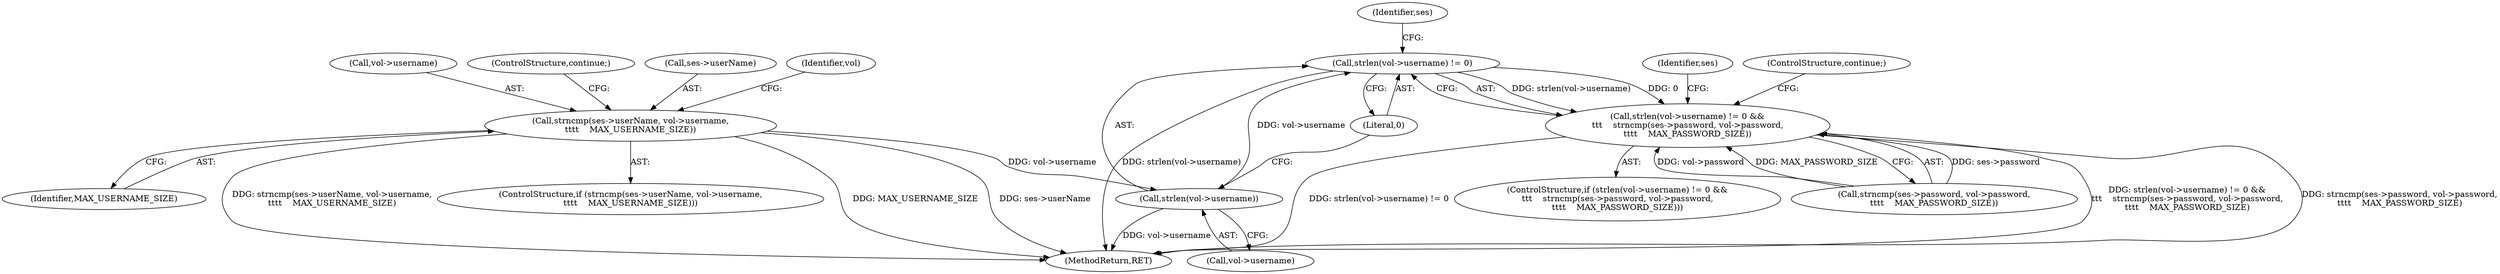 digraph "0_linux_4ff67b720c02c36e54d55b88c2931879b7db1cd2@API" {
"1000139" [label="(Call,strlen(vol->username) != 0)"];
"1000140" [label="(Call,strlen(vol->username))"];
"1000128" [label="(Call,strncmp(ses->userName, vol->username,\n\t\t\t\t    MAX_USERNAME_SIZE))"];
"1000138" [label="(Call,strlen(vol->username) != 0 &&\n\t\t\t    strncmp(ses->password, vol->password,\n\t\t\t\t    MAX_PASSWORD_SIZE))"];
"1000147" [label="(Identifier,ses)"];
"1000136" [label="(ControlStructure,continue;)"];
"1000168" [label="(MethodReturn,RET)"];
"1000137" [label="(ControlStructure,if (strlen(vol->username) != 0 &&\n\t\t\t    strncmp(ses->password, vol->password,\n\t\t\t\t    MAX_PASSWORD_SIZE)))"];
"1000156" [label="(Identifier,ses)"];
"1000129" [label="(Call,ses->userName)"];
"1000144" [label="(Literal,0)"];
"1000127" [label="(ControlStructure,if (strncmp(ses->userName, vol->username,\n\t\t\t\t    MAX_USERNAME_SIZE)))"];
"1000142" [label="(Identifier,vol)"];
"1000139" [label="(Call,strlen(vol->username) != 0)"];
"1000128" [label="(Call,strncmp(ses->userName, vol->username,\n\t\t\t\t    MAX_USERNAME_SIZE))"];
"1000138" [label="(Call,strlen(vol->username) != 0 &&\n\t\t\t    strncmp(ses->password, vol->password,\n\t\t\t\t    MAX_PASSWORD_SIZE))"];
"1000141" [label="(Call,vol->username)"];
"1000145" [label="(Call,strncmp(ses->password, vol->password,\n\t\t\t\t    MAX_PASSWORD_SIZE))"];
"1000132" [label="(Call,vol->username)"];
"1000135" [label="(Identifier,MAX_USERNAME_SIZE)"];
"1000153" [label="(ControlStructure,continue;)"];
"1000140" [label="(Call,strlen(vol->username))"];
"1000139" -> "1000138"  [label="AST: "];
"1000139" -> "1000144"  [label="CFG: "];
"1000140" -> "1000139"  [label="AST: "];
"1000144" -> "1000139"  [label="AST: "];
"1000147" -> "1000139"  [label="CFG: "];
"1000138" -> "1000139"  [label="CFG: "];
"1000139" -> "1000168"  [label="DDG: strlen(vol->username)"];
"1000139" -> "1000138"  [label="DDG: strlen(vol->username)"];
"1000139" -> "1000138"  [label="DDG: 0"];
"1000140" -> "1000139"  [label="DDG: vol->username"];
"1000140" -> "1000141"  [label="CFG: "];
"1000141" -> "1000140"  [label="AST: "];
"1000144" -> "1000140"  [label="CFG: "];
"1000140" -> "1000168"  [label="DDG: vol->username"];
"1000128" -> "1000140"  [label="DDG: vol->username"];
"1000128" -> "1000127"  [label="AST: "];
"1000128" -> "1000135"  [label="CFG: "];
"1000129" -> "1000128"  [label="AST: "];
"1000132" -> "1000128"  [label="AST: "];
"1000135" -> "1000128"  [label="AST: "];
"1000136" -> "1000128"  [label="CFG: "];
"1000142" -> "1000128"  [label="CFG: "];
"1000128" -> "1000168"  [label="DDG: MAX_USERNAME_SIZE"];
"1000128" -> "1000168"  [label="DDG: ses->userName"];
"1000128" -> "1000168"  [label="DDG: strncmp(ses->userName, vol->username,\n\t\t\t\t    MAX_USERNAME_SIZE)"];
"1000138" -> "1000137"  [label="AST: "];
"1000138" -> "1000145"  [label="CFG: "];
"1000145" -> "1000138"  [label="AST: "];
"1000153" -> "1000138"  [label="CFG: "];
"1000156" -> "1000138"  [label="CFG: "];
"1000138" -> "1000168"  [label="DDG: strncmp(ses->password, vol->password,\n\t\t\t\t    MAX_PASSWORD_SIZE)"];
"1000138" -> "1000168"  [label="DDG: strlen(vol->username) != 0"];
"1000138" -> "1000168"  [label="DDG: strlen(vol->username) != 0 &&\n\t\t\t    strncmp(ses->password, vol->password,\n\t\t\t\t    MAX_PASSWORD_SIZE)"];
"1000145" -> "1000138"  [label="DDG: ses->password"];
"1000145" -> "1000138"  [label="DDG: vol->password"];
"1000145" -> "1000138"  [label="DDG: MAX_PASSWORD_SIZE"];
}
